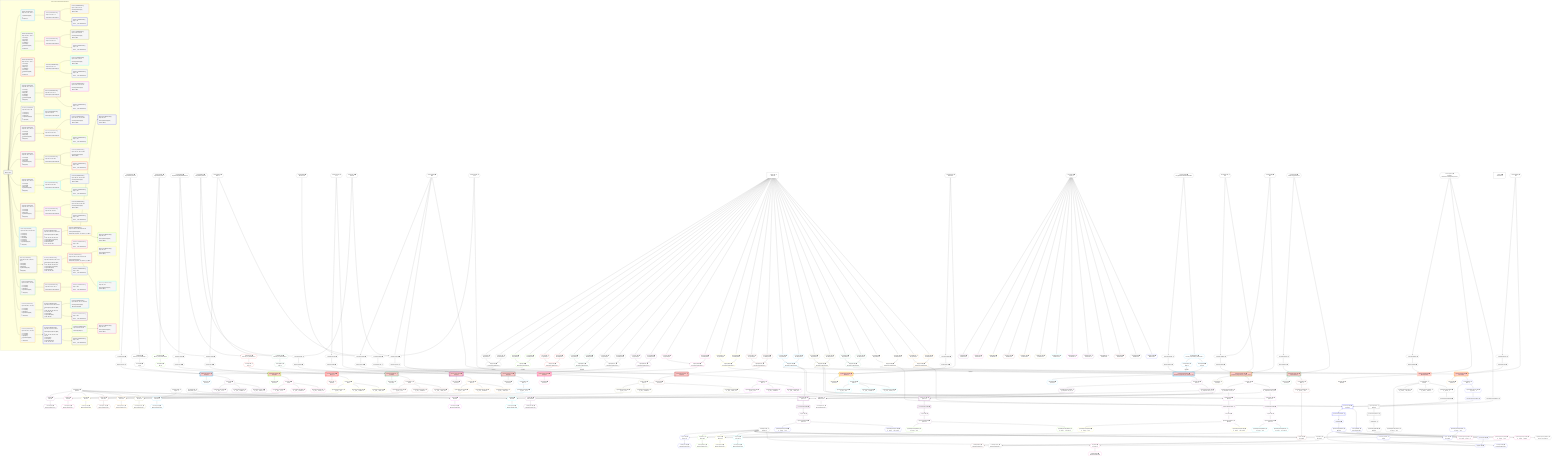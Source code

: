 %%{init: {'themeVariables': { 'fontSize': '12px'}}}%%
graph TD
    classDef path fill:#eee,stroke:#000,color:#000
    classDef plan fill:#fff,stroke-width:1px,color:#000
    classDef itemplan fill:#fff,stroke-width:2px,color:#000
    classDef unbatchedplan fill:#dff,stroke-width:1px,color:#000
    classDef sideeffectplan fill:#fcc,stroke-width:2px,color:#000
    classDef bucket fill:#f6f6f6,color:#000,stroke-width:2px,text-align:left


    %% plan dependencies
    __InputObject288{{"__InputObject[288∈0] ➊"}}:::plan
    Constant445{{"Constant[445∈0] ➊<br />ᐸ2ᐳ"}}:::plan
    Constant446{{"Constant[446∈0] ➊<br />ᐸ3ᐳ"}}:::plan
    Constant445 & Constant446 --> __InputObject288
    __InputObject6{{"__InputObject[6∈0] ➊"}}:::plan
    Constant433{{"Constant[433∈0] ➊<br />ᐸ'WyJwb3N0cyIsMV0='ᐳ"}}:::plan
    Constant433 --> __InputObject6
    Object15{{"Object[15∈0] ➊<br />ᐸ{pgSettings,withPgClient}ᐳ"}}:::plan
    Access13{{"Access[13∈0] ➊<br />ᐸ2.pgSettingsᐳ"}}:::plan
    Access14{{"Access[14∈0] ➊<br />ᐸ2.withPgClientᐳ"}}:::plan
    Access13 & Access14 --> Object15
    __InputObject34{{"__InputObject[34∈0] ➊"}}:::plan
    Constant434{{"Constant[434∈0] ➊<br />ᐸ'hello'ᐳ"}}:::plan
    Constant435{{"Constant[435∈0] ➊<br />ᐸ'WyJwb3N0cyIsMl0='ᐳ"}}:::plan
    Constant434 & Constant435 --> __InputObject34
    __InputObject62{{"__InputObject[62∈0] ➊"}}:::plan
    Constant436{{"Constant[436∈0] ➊<br />ᐸ'WyJwb3N0cyIsMjAwMDAwMF0='ᐳ"}}:::plan
    Constant436 --> __InputObject62
    __InputObject90{{"__InputObject[90∈0] ➊"}}:::plan
    Constant437{{"Constant[437∈0] ➊<br />ᐸ'world'ᐳ"}}:::plan
    Constant438{{"Constant[438∈0] ➊<br />ᐸ'WyJwb3N0cyIsM10='ᐳ"}}:::plan
    Constant437 & Constant438 --> __InputObject90
    __InputObject118{{"__InputObject[118∈0] ➊"}}:::plan
    Constant439{{"Constant[439∈0] ➊<br />ᐸ'throw error'ᐳ"}}:::plan
    Constant440{{"Constant[440∈0] ➊<br />ᐸ11ᐳ"}}:::plan
    Constant439 & Constant440 --> __InputObject118
    __InputObject133{{"__InputObject[133∈0] ➊"}}:::plan
    Constant441{{"Constant[441∈0] ➊<br />ᐸ6ᐳ"}}:::plan
    Constant441 --> __InputObject133
    __InputObject158{{"__InputObject[158∈0] ➊"}}:::plan
    Constant442{{"Constant[442∈0] ➊<br />ᐸ9ᐳ"}}:::plan
    Constant434 & Constant442 --> __InputObject158
    __InputObject183{{"__InputObject[183∈0] ➊"}}:::plan
    Constant443{{"Constant[443∈0] ➊<br />ᐸ2000000ᐳ"}}:::plan
    Constant443 --> __InputObject183
    __InputObject208{{"__InputObject[208∈0] ➊"}}:::plan
    Constant437 & Constant440 --> __InputObject208
    __InputObject233{{"__InputObject[233∈0] ➊"}}:::plan
    Constant444{{"Constant[444∈0] ➊<br />ᐸ'WyJjb21wb3VuZF9rZXlzIiw0LDNd'ᐳ"}}:::plan
    Constant444 --> __InputObject233
    __InputObject339{{"__InputObject[339∈0] ➊"}}:::plan
    Constant447{{"Constant[447∈0] ➊<br />ᐸ'budd.deey@email.com'ᐳ"}}:::plan
    Constant447 --> __InputObject339
    __InputObject356{{"__InputObject[356∈0] ➊"}}:::plan
    Constant448{{"Constant[448∈0] ➊<br />ᐸ'graphile-build.issue.27.exists@example.com'ᐳ"}}:::plan
    Constant448 --> __InputObject356
    __InputObject394{{"__InputObject[394∈0] ➊"}}:::plan
    Constant449{{"Constant[449∈0] ➊<br />ᐸ1ᐳ"}}:::plan
    Constant449 --> __InputObject394
    Lambda9{{"Lambda[9∈0] ➊<br />ᐸdecode_Post_base64JSONᐳ"}}:::plan
    Constant433 --> Lambda9
    Access10{{"Access[10∈0] ➊<br />ᐸ9.1ᐳ"}}:::plan
    Lambda9 --> Access10
    __Value2["__Value[2∈0] ➊<br />ᐸcontextᐳ"]:::plan
    __Value2 --> Access13
    __Value2 --> Access14
    ApplyInput16{{"ApplyInput[16∈0] ➊"}}:::plan
    __InputObject6 --> ApplyInput16
    ApplyInput44{{"ApplyInput[44∈0] ➊"}}:::plan
    __InputObject34 --> ApplyInput44
    ApplyInput72{{"ApplyInput[72∈0] ➊"}}:::plan
    __InputObject62 --> ApplyInput72
    ApplyInput100{{"ApplyInput[100∈0] ➊"}}:::plan
    __InputObject90 --> ApplyInput100
    ApplyInput125{{"ApplyInput[125∈0] ➊"}}:::plan
    __InputObject118 --> ApplyInput125
    ApplyInput140{{"ApplyInput[140∈0] ➊"}}:::plan
    __InputObject133 --> ApplyInput140
    ApplyInput165{{"ApplyInput[165∈0] ➊"}}:::plan
    __InputObject158 --> ApplyInput165
    ApplyInput190{{"ApplyInput[190∈0] ➊"}}:::plan
    __InputObject183 --> ApplyInput190
    ApplyInput215{{"ApplyInput[215∈0] ➊"}}:::plan
    __InputObject208 --> ApplyInput215
    ApplyInput245{{"ApplyInput[245∈0] ➊"}}:::plan
    __InputObject233 --> ApplyInput245
    ApplyInput296{{"ApplyInput[296∈0] ➊"}}:::plan
    __InputObject288 --> ApplyInput296
    ApplyInput346{{"ApplyInput[346∈0] ➊"}}:::plan
    __InputObject339 --> ApplyInput346
    ApplyInput363{{"ApplyInput[363∈0] ➊"}}:::plan
    __InputObject356 --> ApplyInput363
    ApplyInput401{{"ApplyInput[401∈0] ➊"}}:::plan
    __InputObject394 --> ApplyInput401
    __Value4["__Value[4∈0] ➊<br />ᐸrootValueᐳ"]:::plan
    Constant19{{"Constant[19∈0] ➊<br />ᐸ'posts'ᐳ"}}:::plan
    Constant32{{"Constant[32∈0] ➊<br />ᐸ'query'ᐳ"}}:::plan
    Constant128{{"Constant[128∈0] ➊<br />ᐸ'types'ᐳ"}}:::plan
    Constant248{{"Constant[248∈0] ➊<br />ᐸ'compound_keys'ᐳ"}}:::plan
    Constant270{{"Constant[270∈0] ➊<br />ᐸ'people'ᐳ"}}:::plan
    PgDeleteSingle12[["PgDeleteSingle[12∈1] ➊<br />ᐸpost(id)ᐳ"]]:::sideeffectplan
    Object15 -->|rejectNull| PgDeleteSingle12
    Access10 & ApplyInput16 --> PgDeleteSingle12
    Object17{{"Object[17∈1] ➊<br />ᐸ{result}ᐳ"}}:::plan
    PgDeleteSingle12 --> Object17
    List22{{"List[22∈2] ➊<br />ᐸ19,20ᐳ"}}:::plan
    PgClassExpression20{{"PgClassExpression[20∈2] ➊<br />ᐸ__post__.”id”ᐳ"}}:::plan
    Constant19 & PgClassExpression20 --> List22
    Access21{{"Access[21∈2] ➊<br />ᐸ12.tᐳ"}}:::plan
    Access21 --> PgClassExpression20
    PgDeleteSingle12 --> Access21
    Lambda23{{"Lambda[23∈2] ➊<br />ᐸbase64JSONEncodeᐳ"}}:::plan
    List22 --> Lambda23
    PgClassExpression30{{"PgClassExpression[30∈2] ➊<br />ᐸ__post__.”headline”ᐳ"}}:::plan
    Access21 --> PgClassExpression30
    PgClassExpression31{{"PgClassExpression[31∈2] ➊<br />ᐸ__post__.”author_id”ᐳ"}}:::plan
    Access21 --> PgClassExpression31
    Lambda33{{"Lambda[33∈2] ➊<br />ᐸrawEncodeᐳ"}}:::plan
    Constant32 --> Lambda33
    PgDeleteSingle40[["PgDeleteSingle[40∈5] ➊<br />ᐸpost(id)ᐳ"]]:::sideeffectplan
    Object43{{"Object[43∈5] ➊<br />ᐸ{pgSettings,withPgClient}ᐳ"}}:::plan
    Access38{{"Access[38∈5] ➊<br />ᐸ37.1ᐳ"}}:::plan
    Object43 -->|rejectNull| PgDeleteSingle40
    Access38 & ApplyInput44 --> PgDeleteSingle40
    Access41{{"Access[41∈5] ➊<br />ᐸ2.pgSettingsᐳ"}}:::plan
    Access42{{"Access[42∈5] ➊<br />ᐸ2.withPgClientᐳ"}}:::plan
    Access41 & Access42 --> Object43
    Lambda37{{"Lambda[37∈5] ➊<br />ᐸdecode_Post_base64JSONᐳ"}}:::plan
    Constant435 --> Lambda37
    Lambda37 --> Access38
    __Value2 --> Access41
    __Value2 --> Access42
    Object45{{"Object[45∈5] ➊<br />ᐸ{result}ᐳ"}}:::plan
    PgDeleteSingle40 --> Object45
    List50{{"List[50∈6] ➊<br />ᐸ19,48ᐳ"}}:::plan
    PgClassExpression48{{"PgClassExpression[48∈6] ➊<br />ᐸ__post__.”id”ᐳ"}}:::plan
    Constant19 & PgClassExpression48 --> List50
    Access49{{"Access[49∈6] ➊<br />ᐸ40.tᐳ"}}:::plan
    Access49 --> PgClassExpression48
    PgDeleteSingle40 --> Access49
    Lambda51{{"Lambda[51∈6] ➊<br />ᐸbase64JSONEncodeᐳ"}}:::plan
    List50 --> Lambda51
    PgClassExpression58{{"PgClassExpression[58∈6] ➊<br />ᐸ__post__.”headline”ᐳ"}}:::plan
    Access49 --> PgClassExpression58
    PgClassExpression59{{"PgClassExpression[59∈6] ➊<br />ᐸ__post__.”author_id”ᐳ"}}:::plan
    Access49 --> PgClassExpression59
    Lambda61{{"Lambda[61∈6] ➊<br />ᐸrawEncodeᐳ"}}:::plan
    Constant32 --> Lambda61
    PgDeleteSingle68[["PgDeleteSingle[68∈9] ➊<br />ᐸpost(id)ᐳ"]]:::sideeffectplan
    Object71{{"Object[71∈9] ➊<br />ᐸ{pgSettings,withPgClient}ᐳ"}}:::plan
    Access66{{"Access[66∈9] ➊<br />ᐸ65.1ᐳ"}}:::plan
    Object71 -->|rejectNull| PgDeleteSingle68
    Access66 & ApplyInput72 --> PgDeleteSingle68
    Access69{{"Access[69∈9] ➊<br />ᐸ2.pgSettingsᐳ"}}:::plan
    Access70{{"Access[70∈9] ➊<br />ᐸ2.withPgClientᐳ"}}:::plan
    Access69 & Access70 --> Object71
    Lambda65{{"Lambda[65∈9] ➊<br />ᐸdecode_Post_base64JSONᐳ"}}:::plan
    Constant436 --> Lambda65
    Lambda65 --> Access66
    __Value2 --> Access69
    __Value2 --> Access70
    Object73{{"Object[73∈9] ➊<br />ᐸ{result}ᐳ"}}:::plan
    PgDeleteSingle68 --> Object73
    List78{{"List[78∈10] ➊<br />ᐸ19,76ᐳ"}}:::plan
    PgClassExpression76{{"PgClassExpression[76∈10] ➊<br />ᐸ__post__.”id”ᐳ"}}:::plan
    Constant19 & PgClassExpression76 --> List78
    Access77{{"Access[77∈10] ➊<br />ᐸ68.tᐳ"}}:::plan
    Access77 --> PgClassExpression76
    PgDeleteSingle68 --> Access77
    Lambda79{{"Lambda[79∈10] ➊<br />ᐸbase64JSONEncodeᐳ"}}:::plan
    List78 --> Lambda79
    PgClassExpression86{{"PgClassExpression[86∈10] ➊<br />ᐸ__post__.”headline”ᐳ"}}:::plan
    Access77 --> PgClassExpression86
    PgClassExpression87{{"PgClassExpression[87∈10] ➊<br />ᐸ__post__.”author_id”ᐳ"}}:::plan
    Access77 --> PgClassExpression87
    Lambda89{{"Lambda[89∈10] ➊<br />ᐸrawEncodeᐳ"}}:::plan
    Constant32 --> Lambda89
    PgDeleteSingle96[["PgDeleteSingle[96∈13] ➊<br />ᐸpost(id)ᐳ"]]:::sideeffectplan
    Object99{{"Object[99∈13] ➊<br />ᐸ{pgSettings,withPgClient}ᐳ"}}:::plan
    Access94{{"Access[94∈13] ➊<br />ᐸ93.1ᐳ"}}:::plan
    Object99 -->|rejectNull| PgDeleteSingle96
    Access94 & ApplyInput100 --> PgDeleteSingle96
    Access97{{"Access[97∈13] ➊<br />ᐸ2.pgSettingsᐳ"}}:::plan
    Access98{{"Access[98∈13] ➊<br />ᐸ2.withPgClientᐳ"}}:::plan
    Access97 & Access98 --> Object99
    Lambda93{{"Lambda[93∈13] ➊<br />ᐸdecode_Post_base64JSONᐳ"}}:::plan
    Constant438 --> Lambda93
    Lambda93 --> Access94
    __Value2 --> Access97
    __Value2 --> Access98
    Object101{{"Object[101∈13] ➊<br />ᐸ{result}ᐳ"}}:::plan
    PgDeleteSingle96 --> Object101
    List106{{"List[106∈14] ➊<br />ᐸ19,104ᐳ"}}:::plan
    PgClassExpression104{{"PgClassExpression[104∈14] ➊<br />ᐸ__post__.”id”ᐳ"}}:::plan
    Constant19 & PgClassExpression104 --> List106
    Access105{{"Access[105∈14] ➊<br />ᐸ96.tᐳ"}}:::plan
    Access105 --> PgClassExpression104
    PgDeleteSingle96 --> Access105
    Lambda107{{"Lambda[107∈14] ➊<br />ᐸbase64JSONEncodeᐳ"}}:::plan
    List106 --> Lambda107
    PgClassExpression114{{"PgClassExpression[114∈14] ➊<br />ᐸ__post__.”headline”ᐳ"}}:::plan
    Access105 --> PgClassExpression114
    PgClassExpression115{{"PgClassExpression[115∈14] ➊<br />ᐸ__post__.”author_id”ᐳ"}}:::plan
    Access105 --> PgClassExpression115
    Lambda117{{"Lambda[117∈14] ➊<br />ᐸrawEncodeᐳ"}}:::plan
    Constant32 --> Lambda117
    PgDeleteSingle121[["PgDeleteSingle[121∈17] ➊<br />ᐸtypes(id)ᐳ"]]:::sideeffectplan
    Object124{{"Object[124∈17] ➊<br />ᐸ{pgSettings,withPgClient}ᐳ"}}:::plan
    Object124 & Constant440 & ApplyInput125 --> PgDeleteSingle121
    Access122{{"Access[122∈17] ➊<br />ᐸ2.pgSettingsᐳ"}}:::plan
    Access123{{"Access[123∈17] ➊<br />ᐸ2.withPgClientᐳ"}}:::plan
    Access122 & Access123 --> Object124
    __Value2 --> Access122
    __Value2 --> Access123
    Object126{{"Object[126∈17] ➊<br />ᐸ{result}ᐳ"}}:::plan
    PgDeleteSingle121 --> Object126
    List131{{"List[131∈18] ➊<br />ᐸ128,129ᐳ"}}:::plan
    PgClassExpression129{{"PgClassExpression[129∈18] ➊<br />ᐸ__types__.”id”ᐳ"}}:::plan
    Constant128 & PgClassExpression129 --> List131
    Access130{{"Access[130∈18] ➊<br />ᐸ121.tᐳ"}}:::plan
    Access130 --> PgClassExpression129
    PgDeleteSingle121 --> Access130
    Lambda132{{"Lambda[132∈18] ➊<br />ᐸbase64JSONEncodeᐳ"}}:::plan
    List131 --> Lambda132
    PgDeleteSingle136[["PgDeleteSingle[136∈19] ➊<br />ᐸpost(id)ᐳ"]]:::sideeffectplan
    Object139{{"Object[139∈19] ➊<br />ᐸ{pgSettings,withPgClient}ᐳ"}}:::plan
    Object139 & Constant441 & ApplyInput140 --> PgDeleteSingle136
    Access137{{"Access[137∈19] ➊<br />ᐸ2.pgSettingsᐳ"}}:::plan
    Access138{{"Access[138∈19] ➊<br />ᐸ2.withPgClientᐳ"}}:::plan
    Access137 & Access138 --> Object139
    __Value2 --> Access137
    __Value2 --> Access138
    Object141{{"Object[141∈19] ➊<br />ᐸ{result}ᐳ"}}:::plan
    PgDeleteSingle136 --> Object141
    List146{{"List[146∈20] ➊<br />ᐸ19,144ᐳ"}}:::plan
    PgClassExpression144{{"PgClassExpression[144∈20] ➊<br />ᐸ__post__.”id”ᐳ"}}:::plan
    Constant19 & PgClassExpression144 --> List146
    Access145{{"Access[145∈20] ➊<br />ᐸ136.tᐳ"}}:::plan
    Access145 --> PgClassExpression144
    PgDeleteSingle136 --> Access145
    Lambda147{{"Lambda[147∈20] ➊<br />ᐸbase64JSONEncodeᐳ"}}:::plan
    List146 --> Lambda147
    PgClassExpression154{{"PgClassExpression[154∈20] ➊<br />ᐸ__post__.”headline”ᐳ"}}:::plan
    Access145 --> PgClassExpression154
    PgClassExpression155{{"PgClassExpression[155∈20] ➊<br />ᐸ__post__.”author_id”ᐳ"}}:::plan
    Access145 --> PgClassExpression155
    Lambda157{{"Lambda[157∈20] ➊<br />ᐸrawEncodeᐳ"}}:::plan
    Constant32 --> Lambda157
    PgDeleteSingle161[["PgDeleteSingle[161∈23] ➊<br />ᐸpost(id)ᐳ"]]:::sideeffectplan
    Object164{{"Object[164∈23] ➊<br />ᐸ{pgSettings,withPgClient}ᐳ"}}:::plan
    Object164 & Constant442 & ApplyInput165 --> PgDeleteSingle161
    Access162{{"Access[162∈23] ➊<br />ᐸ2.pgSettingsᐳ"}}:::plan
    Access163{{"Access[163∈23] ➊<br />ᐸ2.withPgClientᐳ"}}:::plan
    Access162 & Access163 --> Object164
    __Value2 --> Access162
    __Value2 --> Access163
    Object166{{"Object[166∈23] ➊<br />ᐸ{result}ᐳ"}}:::plan
    PgDeleteSingle161 --> Object166
    List171{{"List[171∈24] ➊<br />ᐸ19,169ᐳ"}}:::plan
    PgClassExpression169{{"PgClassExpression[169∈24] ➊<br />ᐸ__post__.”id”ᐳ"}}:::plan
    Constant19 & PgClassExpression169 --> List171
    Access170{{"Access[170∈24] ➊<br />ᐸ161.tᐳ"}}:::plan
    Access170 --> PgClassExpression169
    PgDeleteSingle161 --> Access170
    Lambda172{{"Lambda[172∈24] ➊<br />ᐸbase64JSONEncodeᐳ"}}:::plan
    List171 --> Lambda172
    PgClassExpression179{{"PgClassExpression[179∈24] ➊<br />ᐸ__post__.”headline”ᐳ"}}:::plan
    Access170 --> PgClassExpression179
    PgClassExpression180{{"PgClassExpression[180∈24] ➊<br />ᐸ__post__.”author_id”ᐳ"}}:::plan
    Access170 --> PgClassExpression180
    Lambda182{{"Lambda[182∈24] ➊<br />ᐸrawEncodeᐳ"}}:::plan
    Constant32 --> Lambda182
    PgDeleteSingle186[["PgDeleteSingle[186∈27] ➊<br />ᐸpost(id)ᐳ"]]:::sideeffectplan
    Object189{{"Object[189∈27] ➊<br />ᐸ{pgSettings,withPgClient}ᐳ"}}:::plan
    Object189 & Constant443 & ApplyInput190 --> PgDeleteSingle186
    Access187{{"Access[187∈27] ➊<br />ᐸ2.pgSettingsᐳ"}}:::plan
    Access188{{"Access[188∈27] ➊<br />ᐸ2.withPgClientᐳ"}}:::plan
    Access187 & Access188 --> Object189
    __Value2 --> Access187
    __Value2 --> Access188
    Object191{{"Object[191∈27] ➊<br />ᐸ{result}ᐳ"}}:::plan
    PgDeleteSingle186 --> Object191
    List196{{"List[196∈28] ➊<br />ᐸ19,194ᐳ"}}:::plan
    PgClassExpression194{{"PgClassExpression[194∈28] ➊<br />ᐸ__post__.”id”ᐳ"}}:::plan
    Constant19 & PgClassExpression194 --> List196
    Access195{{"Access[195∈28] ➊<br />ᐸ186.tᐳ"}}:::plan
    Access195 --> PgClassExpression194
    PgDeleteSingle186 --> Access195
    Lambda197{{"Lambda[197∈28] ➊<br />ᐸbase64JSONEncodeᐳ"}}:::plan
    List196 --> Lambda197
    PgClassExpression204{{"PgClassExpression[204∈28] ➊<br />ᐸ__post__.”headline”ᐳ"}}:::plan
    Access195 --> PgClassExpression204
    PgClassExpression205{{"PgClassExpression[205∈28] ➊<br />ᐸ__post__.”author_id”ᐳ"}}:::plan
    Access195 --> PgClassExpression205
    Lambda207{{"Lambda[207∈28] ➊<br />ᐸrawEncodeᐳ"}}:::plan
    Constant32 --> Lambda207
    PgDeleteSingle211[["PgDeleteSingle[211∈31] ➊<br />ᐸpost(id)ᐳ"]]:::sideeffectplan
    Object214{{"Object[214∈31] ➊<br />ᐸ{pgSettings,withPgClient}ᐳ"}}:::plan
    Object214 & Constant440 & ApplyInput215 --> PgDeleteSingle211
    Access212{{"Access[212∈31] ➊<br />ᐸ2.pgSettingsᐳ"}}:::plan
    Access213{{"Access[213∈31] ➊<br />ᐸ2.withPgClientᐳ"}}:::plan
    Access212 & Access213 --> Object214
    __Value2 --> Access212
    __Value2 --> Access213
    Object216{{"Object[216∈31] ➊<br />ᐸ{result}ᐳ"}}:::plan
    PgDeleteSingle211 --> Object216
    List221{{"List[221∈32] ➊<br />ᐸ19,219ᐳ"}}:::plan
    PgClassExpression219{{"PgClassExpression[219∈32] ➊<br />ᐸ__post__.”id”ᐳ"}}:::plan
    Constant19 & PgClassExpression219 --> List221
    Access220{{"Access[220∈32] ➊<br />ᐸ211.tᐳ"}}:::plan
    Access220 --> PgClassExpression219
    PgDeleteSingle211 --> Access220
    Lambda222{{"Lambda[222∈32] ➊<br />ᐸbase64JSONEncodeᐳ"}}:::plan
    List221 --> Lambda222
    PgClassExpression229{{"PgClassExpression[229∈32] ➊<br />ᐸ__post__.”headline”ᐳ"}}:::plan
    Access220 --> PgClassExpression229
    PgClassExpression230{{"PgClassExpression[230∈32] ➊<br />ᐸ__post__.”author_id”ᐳ"}}:::plan
    Access220 --> PgClassExpression230
    Lambda232{{"Lambda[232∈32] ➊<br />ᐸrawEncodeᐳ"}}:::plan
    Constant32 --> Lambda232
    PgDeleteSingle241[["PgDeleteSingle[241∈35] ➊<br />ᐸcompound_key(person_id_1,person_id_2)ᐳ"]]:::sideeffectplan
    Object244{{"Object[244∈35] ➊<br />ᐸ{pgSettings,withPgClient}ᐳ"}}:::plan
    Access237{{"Access[237∈35] ➊<br />ᐸ236.1ᐳ"}}:::plan
    Access239{{"Access[239∈35] ➊<br />ᐸ236.2ᐳ"}}:::plan
    Object244 -->|rejectNull| PgDeleteSingle241
    Access237 -->|rejectNull| PgDeleteSingle241
    Access239 & ApplyInput245 --> PgDeleteSingle241
    Access242{{"Access[242∈35] ➊<br />ᐸ2.pgSettingsᐳ"}}:::plan
    Access243{{"Access[243∈35] ➊<br />ᐸ2.withPgClientᐳ"}}:::plan
    Access242 & Access243 --> Object244
    Lambda236{{"Lambda[236∈35] ➊<br />ᐸdecode_CompoundKey_base64JSONᐳ"}}:::plan
    Constant444 --> Lambda236
    Lambda236 --> Access237
    Lambda236 --> Access239
    __Value2 --> Access242
    __Value2 --> Access243
    Object246{{"Object[246∈35] ➊<br />ᐸ{result}ᐳ"}}:::plan
    PgDeleteSingle241 --> Object246
    List252{{"List[252∈36] ➊<br />ᐸ248,249,251ᐳ"}}:::plan
    PgClassExpression249{{"PgClassExpression[249∈36] ➊<br />ᐸ__compound...rson_id_1”ᐳ"}}:::plan
    PgClassExpression251{{"PgClassExpression[251∈36] ➊<br />ᐸ__compound...rson_id_2”ᐳ"}}:::plan
    Constant248 & PgClassExpression249 & PgClassExpression251 --> List252
    PgSelect263[["PgSelect[263∈36] ➊<br />ᐸpersonᐳ"]]:::plan
    Object244 & PgClassExpression249 --> PgSelect263
    PgSelect276[["PgSelect[276∈36] ➊<br />ᐸpersonᐳ"]]:::plan
    Object244 & PgClassExpression251 --> PgSelect276
    Access250{{"Access[250∈36] ➊<br />ᐸ241.tᐳ"}}:::plan
    Access250 --> PgClassExpression249
    PgDeleteSingle241 --> Access250
    Access250 --> PgClassExpression251
    Lambda253{{"Lambda[253∈36] ➊<br />ᐸbase64JSONEncodeᐳ"}}:::plan
    List252 --> Lambda253
    First267{{"First[267∈36] ➊"}}:::plan
    PgSelectRows268[["PgSelectRows[268∈36] ➊"]]:::plan
    PgSelectRows268 --> First267
    PgSelect263 --> PgSelectRows268
    PgSelectSingle269{{"PgSelectSingle[269∈36] ➊<br />ᐸpersonᐳ"}}:::plan
    First267 --> PgSelectSingle269
    First278{{"First[278∈36] ➊"}}:::plan
    PgSelectRows279[["PgSelectRows[279∈36] ➊"]]:::plan
    PgSelectRows279 --> First278
    PgSelect276 --> PgSelectRows279
    PgSelectSingle280{{"PgSelectSingle[280∈36] ➊<br />ᐸpersonᐳ"}}:::plan
    First278 --> PgSelectSingle280
    Lambda287{{"Lambda[287∈36] ➊<br />ᐸrawEncodeᐳ"}}:::plan
    Constant32 --> Lambda287
    List272{{"List[272∈38] ➊<br />ᐸ270,271ᐳ"}}:::plan
    PgClassExpression271{{"PgClassExpression[271∈38] ➊<br />ᐸ__person__.”id”ᐳ"}}:::plan
    Constant270 & PgClassExpression271 --> List272
    PgSelectSingle269 --> PgClassExpression271
    Lambda273{{"Lambda[273∈38] ➊<br />ᐸbase64JSONEncodeᐳ"}}:::plan
    List272 --> Lambda273
    PgClassExpression274{{"PgClassExpression[274∈38] ➊<br />ᐸ__person__...full_name”ᐳ"}}:::plan
    PgSelectSingle269 --> PgClassExpression274
    List283{{"List[283∈39] ➊<br />ᐸ270,282ᐳ"}}:::plan
    PgClassExpression282{{"PgClassExpression[282∈39] ➊<br />ᐸ__person__.”id”ᐳ"}}:::plan
    Constant270 & PgClassExpression282 --> List283
    PgSelectSingle280 --> PgClassExpression282
    Lambda284{{"Lambda[284∈39] ➊<br />ᐸbase64JSONEncodeᐳ"}}:::plan
    List283 --> Lambda284
    PgClassExpression285{{"PgClassExpression[285∈39] ➊<br />ᐸ__person__...full_name”ᐳ"}}:::plan
    PgSelectSingle280 --> PgClassExpression285
    PgDeleteSingle292[["PgDeleteSingle[292∈41] ➊<br />ᐸcompound_key(person_id_1,person_id_2)ᐳ"]]:::sideeffectplan
    Object295{{"Object[295∈41] ➊<br />ᐸ{pgSettings,withPgClient}ᐳ"}}:::plan
    Object295 & Constant445 & Constant446 & ApplyInput296 --> PgDeleteSingle292
    Access293{{"Access[293∈41] ➊<br />ᐸ2.pgSettingsᐳ"}}:::plan
    Access294{{"Access[294∈41] ➊<br />ᐸ2.withPgClientᐳ"}}:::plan
    Access293 & Access294 --> Object295
    __Value2 --> Access293
    __Value2 --> Access294
    Object297{{"Object[297∈41] ➊<br />ᐸ{result}ᐳ"}}:::plan
    PgDeleteSingle292 --> Object297
    List303{{"List[303∈42] ➊<br />ᐸ248,300,302ᐳ"}}:::plan
    PgClassExpression300{{"PgClassExpression[300∈42] ➊<br />ᐸ__compound...rson_id_1”ᐳ"}}:::plan
    PgClassExpression302{{"PgClassExpression[302∈42] ➊<br />ᐸ__compound...rson_id_2”ᐳ"}}:::plan
    Constant248 & PgClassExpression300 & PgClassExpression302 --> List303
    PgSelect314[["PgSelect[314∈42] ➊<br />ᐸpersonᐳ"]]:::plan
    Object295 & PgClassExpression300 --> PgSelect314
    PgSelect327[["PgSelect[327∈42] ➊<br />ᐸpersonᐳ"]]:::plan
    Object295 & PgClassExpression302 --> PgSelect327
    Access301{{"Access[301∈42] ➊<br />ᐸ292.tᐳ"}}:::plan
    Access301 --> PgClassExpression300
    PgDeleteSingle292 --> Access301
    Access301 --> PgClassExpression302
    Lambda304{{"Lambda[304∈42] ➊<br />ᐸbase64JSONEncodeᐳ"}}:::plan
    List303 --> Lambda304
    First318{{"First[318∈42] ➊"}}:::plan
    PgSelectRows319[["PgSelectRows[319∈42] ➊"]]:::plan
    PgSelectRows319 --> First318
    PgSelect314 --> PgSelectRows319
    PgSelectSingle320{{"PgSelectSingle[320∈42] ➊<br />ᐸpersonᐳ"}}:::plan
    First318 --> PgSelectSingle320
    First329{{"First[329∈42] ➊"}}:::plan
    PgSelectRows330[["PgSelectRows[330∈42] ➊"]]:::plan
    PgSelectRows330 --> First329
    PgSelect327 --> PgSelectRows330
    PgSelectSingle331{{"PgSelectSingle[331∈42] ➊<br />ᐸpersonᐳ"}}:::plan
    First329 --> PgSelectSingle331
    Lambda338{{"Lambda[338∈42] ➊<br />ᐸrawEncodeᐳ"}}:::plan
    Constant32 --> Lambda338
    List323{{"List[323∈44] ➊<br />ᐸ270,322ᐳ"}}:::plan
    PgClassExpression322{{"PgClassExpression[322∈44] ➊<br />ᐸ__person__.”id”ᐳ"}}:::plan
    Constant270 & PgClassExpression322 --> List323
    PgSelectSingle320 --> PgClassExpression322
    Lambda324{{"Lambda[324∈44] ➊<br />ᐸbase64JSONEncodeᐳ"}}:::plan
    List323 --> Lambda324
    PgClassExpression325{{"PgClassExpression[325∈44] ➊<br />ᐸ__person__...full_name”ᐳ"}}:::plan
    PgSelectSingle320 --> PgClassExpression325
    List334{{"List[334∈45] ➊<br />ᐸ270,333ᐳ"}}:::plan
    PgClassExpression333{{"PgClassExpression[333∈45] ➊<br />ᐸ__person__.”id”ᐳ"}}:::plan
    Constant270 & PgClassExpression333 --> List334
    PgSelectSingle331 --> PgClassExpression333
    Lambda335{{"Lambda[335∈45] ➊<br />ᐸbase64JSONEncodeᐳ"}}:::plan
    List334 --> Lambda335
    PgClassExpression336{{"PgClassExpression[336∈45] ➊<br />ᐸ__person__...full_name”ᐳ"}}:::plan
    PgSelectSingle331 --> PgClassExpression336
    PgDeleteSingle342[["PgDeleteSingle[342∈47] ➊<br />ᐸperson(email)ᐳ"]]:::sideeffectplan
    Object345{{"Object[345∈47] ➊<br />ᐸ{pgSettings,withPgClient}ᐳ"}}:::plan
    Object345 & Constant447 & ApplyInput346 --> PgDeleteSingle342
    Access343{{"Access[343∈47] ➊<br />ᐸ2.pgSettingsᐳ"}}:::plan
    Access344{{"Access[344∈47] ➊<br />ᐸ2.withPgClientᐳ"}}:::plan
    Access343 & Access344 --> Object345
    __Value2 --> Access343
    __Value2 --> Access344
    Object347{{"Object[347∈47] ➊<br />ᐸ{result}ᐳ"}}:::plan
    PgDeleteSingle342 --> Object347
    List352{{"List[352∈48] ➊<br />ᐸ270,350ᐳ"}}:::plan
    PgClassExpression350{{"PgClassExpression[350∈48] ➊<br />ᐸ__person__.”id”ᐳ"}}:::plan
    Constant270 & PgClassExpression350 --> List352
    Access351{{"Access[351∈48] ➊<br />ᐸ342.tᐳ"}}:::plan
    Access351 --> PgClassExpression350
    PgDeleteSingle342 --> Access351
    Lambda353{{"Lambda[353∈48] ➊<br />ᐸbase64JSONEncodeᐳ"}}:::plan
    List352 --> Lambda353
    Lambda355{{"Lambda[355∈48] ➊<br />ᐸrawEncodeᐳ"}}:::plan
    Constant32 --> Lambda355
    PgDeleteSingle359[["PgDeleteSingle[359∈50] ➊<br />ᐸperson(email)ᐳ"]]:::sideeffectplan
    Object362{{"Object[362∈50] ➊<br />ᐸ{pgSettings,withPgClient}ᐳ"}}:::plan
    Object362 & Constant448 & ApplyInput363 --> PgDeleteSingle359
    Access360{{"Access[360∈50] ➊<br />ᐸ2.pgSettingsᐳ"}}:::plan
    Access361{{"Access[361∈50] ➊<br />ᐸ2.withPgClientᐳ"}}:::plan
    Access360 & Access361 --> Object362
    __Value2 --> Access360
    __Value2 --> Access361
    Object364{{"Object[364∈50] ➊<br />ᐸ{result}ᐳ"}}:::plan
    PgDeleteSingle359 --> Object364
    PgSelect381[["PgSelect[381∈51] ➊<br />ᐸpersonᐳ"]]:::plan
    PgFromExpression385{{"PgFromExpression[385∈51] ➊"}}:::plan
    PgFromExpression390{{"PgFromExpression[390∈51] ➊"}}:::plan
    Object362 & PgFromExpression385 & PgFromExpression390 --> PgSelect381
    List369{{"List[369∈51] ➊<br />ᐸ270,367ᐳ"}}:::plan
    PgClassExpression367{{"PgClassExpression[367∈51] ➊<br />ᐸ__person__.”id”ᐳ"}}:::plan
    Constant270 & PgClassExpression367 --> List369
    Access368{{"Access[368∈51] ➊<br />ᐸ359.tᐳ"}}:::plan
    Access368 --> PgClassExpression367
    PgDeleteSingle359 --> Access368
    Lambda370{{"Lambda[370∈51] ➊<br />ᐸbase64JSONEncodeᐳ"}}:::plan
    List369 --> Lambda370
    PgClassExpression377{{"PgClassExpression[377∈51] ➊<br />ᐸ__person__...full_name”ᐳ"}}:::plan
    Access368 --> PgClassExpression377
    PgClassExpression378{{"PgClassExpression[378∈51] ➊<br />ᐸ__person__.”email”ᐳ"}}:::plan
    Access368 --> PgClassExpression378
    PgClassExpression380{{"PgClassExpression[380∈51] ➊<br />ᐸ__person__ᐳ"}}:::plan
    Access368 --> PgClassExpression380
    PgClassExpression380 --> PgFromExpression385
    First386{{"First[386∈51] ➊"}}:::plan
    PgSelectRows387[["PgSelectRows[387∈51] ➊"]]:::plan
    PgSelectRows387 --> First386
    PgSelect381 --> PgSelectRows387
    PgSelectSingle388{{"PgSelectSingle[388∈51] ➊<br />ᐸpersonᐳ"}}:::plan
    First386 --> PgSelectSingle388
    Constant448 --> PgFromExpression390
    PgClassExpression391{{"PgClassExpression[391∈51] ➊<br />ᐸ(1/0) /* E...ferred! */ᐳ"}}:::plan
    PgSelectSingle388 --> PgClassExpression391
    Lambda393{{"Lambda[393∈51] ➊<br />ᐸrawEncodeᐳ"}}:::plan
    Constant32 --> Lambda393
    PgDeleteSingle397[["PgDeleteSingle[397∈54] ➊<br />ᐸperson(id)ᐳ"]]:::sideeffectplan
    Object400{{"Object[400∈54] ➊<br />ᐸ{pgSettings,withPgClient}ᐳ"}}:::plan
    Object400 & Constant449 & ApplyInput401 --> PgDeleteSingle397
    Access398{{"Access[398∈54] ➊<br />ᐸ2.pgSettingsᐳ"}}:::plan
    Access399{{"Access[399∈54] ➊<br />ᐸ2.withPgClientᐳ"}}:::plan
    Access398 & Access399 --> Object400
    __Value2 --> Access398
    __Value2 --> Access399
    Object402{{"Object[402∈54] ➊<br />ᐸ{result}ᐳ"}}:::plan
    PgDeleteSingle397 --> Object402
    Edge421{{"Edge[421∈55] ➊"}}:::plan
    PgSelectSingle420{{"PgSelectSingle[420∈55] ➊<br />ᐸpersonᐳ"}}:::plan
    PgCursor423{{"PgCursor[423∈55] ➊"}}:::plan
    Connection417{{"Connection[417∈55] ➊<br />ᐸ411ᐳ"}}:::plan
    PgSelectSingle420 & PgCursor423 & Connection417 --> Edge421
    List407{{"List[407∈55] ➊<br />ᐸ270,405ᐳ"}}:::plan
    PgClassExpression405{{"PgClassExpression[405∈55] ➊<br />ᐸ__person__.”id”ᐳ"}}:::plan
    Constant270 & PgClassExpression405 --> List407
    PgSelect411[["PgSelect[411∈55] ➊<br />ᐸpersonᐳ"]]:::plan
    PgFromExpression415{{"PgFromExpression[415∈55] ➊"}}:::plan
    Object400 & PgFromExpression415 --> PgSelect411
    Access422{{"Access[422∈55] ➊<br />ᐸ411.cursorDetailsᐳ"}}:::plan
    PgSelectSingle420 & Access422 --> PgCursor423
    Access406{{"Access[406∈55] ➊<br />ᐸ397.tᐳ"}}:::plan
    Access406 --> PgClassExpression405
    PgDeleteSingle397 --> Access406
    Lambda408{{"Lambda[408∈55] ➊<br />ᐸbase64JSONEncodeᐳ"}}:::plan
    List407 --> Lambda408
    PgClassExpression410{{"PgClassExpression[410∈55] ➊<br />ᐸ__person__ᐳ"}}:::plan
    Access406 --> PgClassExpression410
    PgClassExpression410 --> PgFromExpression415
    First418{{"First[418∈55] ➊"}}:::plan
    PgSelectRows419[["PgSelectRows[419∈55] ➊"]]:::plan
    PgSelectRows419 --> First418
    PgSelect411 --> PgSelectRows419
    First418 --> PgSelectSingle420
    PgSelect411 --> Access422
    Lambda432{{"Lambda[432∈55] ➊<br />ᐸrawEncodeᐳ"}}:::plan
    Constant32 --> Lambda432
    List428{{"List[428∈57] ➊<br />ᐸ270,426ᐳ"}}:::plan
    PgClassExpression426{{"PgClassExpression[426∈57] ➊<br />ᐸ__person__.”id”ᐳ"}}:::plan
    Constant270 & PgClassExpression426 --> List428
    PgClassExpression425{{"PgClassExpression[425∈57] ➊<br />ᐸ”c”.”perso..._person__)ᐳ"}}:::plan
    PgSelectSingle420 --> PgClassExpression425
    PgSelectSingle420 --> PgClassExpression426
    Lambda429{{"Lambda[429∈57] ➊<br />ᐸbase64JSONEncodeᐳ"}}:::plan
    List428 --> Lambda429
    PgClassExpression430{{"PgClassExpression[430∈57] ➊<br />ᐸ__person__.”email”ᐳ"}}:::plan
    PgSelectSingle420 --> PgClassExpression430

    %% define steps

    subgraph "Buckets for mutations/v4/mutation-delete"
    Bucket0("Bucket 0 (root)"):::bucket
    classDef bucket0 stroke:#696969
    class Bucket0,__Value2,__Value4,__InputObject6,Lambda9,Access10,Access13,Access14,Object15,ApplyInput16,Constant19,Constant32,__InputObject34,ApplyInput44,__InputObject62,ApplyInput72,__InputObject90,ApplyInput100,__InputObject118,ApplyInput125,Constant128,__InputObject133,ApplyInput140,__InputObject158,ApplyInput165,__InputObject183,ApplyInput190,__InputObject208,ApplyInput215,__InputObject233,ApplyInput245,Constant248,Constant270,__InputObject288,ApplyInput296,__InputObject339,ApplyInput346,__InputObject356,ApplyInput363,__InputObject394,ApplyInput401,Constant433,Constant434,Constant435,Constant436,Constant437,Constant438,Constant439,Constant440,Constant441,Constant442,Constant443,Constant444,Constant445,Constant446,Constant447,Constant448,Constant449 bucket0
    Bucket1("Bucket 1 (mutationField)<br />Deps: 15, 10, 16, 19, 32, 4<br /><br />1: PgDeleteSingle[12]<br />2: <br />ᐳ: Object[17]"):::bucket
    classDef bucket1 stroke:#00bfff
    class Bucket1,PgDeleteSingle12,Object17 bucket1
    Bucket2("Bucket 2 (nullableBoundary)<br />Deps: 12, 19, 32, 17, 4<br /><br />ROOT Object{1}ᐸ{result}ᐳ[17]"):::bucket
    classDef bucket2 stroke:#7f007f
    class Bucket2,PgClassExpression20,Access21,List22,Lambda23,PgClassExpression30,PgClassExpression31,Lambda33 bucket2
    Bucket3("Bucket 3 (nullableBoundary)<br />Deps: 12, 23, 20, 30, 31<br /><br />ROOT PgDeleteSingle{1}ᐸpost(id)ᐳ[12]"):::bucket
    classDef bucket3 stroke:#ffa500
    class Bucket3 bucket3
    Bucket4("Bucket 4 (nullableBoundary)<br />Deps: 4, 33<br /><br />ROOT __ValueᐸrootValueᐳ[4]"):::bucket
    classDef bucket4 stroke:#0000ff
    class Bucket4 bucket4
    Bucket5("Bucket 5 (mutationField)<br />Deps: 435, 44, 2, 19, 32, 4<br /><br />1: Access[41]<br />2: Access[42]<br />3: Object[43]<br />4: Lambda[37]<br />5: Access[38]<br />6: PgDeleteSingle[40]<br />7: <br />ᐳ: Object[45]"):::bucket
    classDef bucket5 stroke:#7fff00
    class Bucket5,Lambda37,Access38,PgDeleteSingle40,Access41,Access42,Object43,Object45 bucket5
    Bucket6("Bucket 6 (nullableBoundary)<br />Deps: 40, 19, 32, 45, 4<br /><br />ROOT Object{5}ᐸ{result}ᐳ[45]"):::bucket
    classDef bucket6 stroke:#ff1493
    class Bucket6,PgClassExpression48,Access49,List50,Lambda51,PgClassExpression58,PgClassExpression59,Lambda61 bucket6
    Bucket7("Bucket 7 (nullableBoundary)<br />Deps: 40, 51, 48, 58, 59<br /><br />ROOT PgDeleteSingle{5}ᐸpost(id)ᐳ[40]"):::bucket
    classDef bucket7 stroke:#808000
    class Bucket7 bucket7
    Bucket8("Bucket 8 (nullableBoundary)<br />Deps: 4, 61<br /><br />ROOT __ValueᐸrootValueᐳ[4]"):::bucket
    classDef bucket8 stroke:#dda0dd
    class Bucket8 bucket8
    Bucket9("Bucket 9 (mutationField)<br />Deps: 436, 72, 2, 19, 32, 4<br /><br />1: Access[69]<br />2: Access[70]<br />3: Object[71]<br />4: Lambda[65]<br />5: Access[66]<br />6: PgDeleteSingle[68]<br />7: <br />ᐳ: Object[73]"):::bucket
    classDef bucket9 stroke:#ff0000
    class Bucket9,Lambda65,Access66,PgDeleteSingle68,Access69,Access70,Object71,Object73 bucket9
    Bucket10("Bucket 10 (nullableBoundary)<br />Deps: 68, 19, 32, 73, 4<br /><br />ROOT Object{9}ᐸ{result}ᐳ[73]"):::bucket
    classDef bucket10 stroke:#ffff00
    class Bucket10,PgClassExpression76,Access77,List78,Lambda79,PgClassExpression86,PgClassExpression87,Lambda89 bucket10
    Bucket11("Bucket 11 (nullableBoundary)<br />Deps: 68, 79, 76, 86, 87<br /><br />ROOT PgDeleteSingle{9}ᐸpost(id)ᐳ[68]"):::bucket
    classDef bucket11 stroke:#00ffff
    class Bucket11 bucket11
    Bucket12("Bucket 12 (nullableBoundary)<br />Deps: 4, 89<br /><br />ROOT __ValueᐸrootValueᐳ[4]"):::bucket
    classDef bucket12 stroke:#4169e1
    class Bucket12 bucket12
    Bucket13("Bucket 13 (mutationField)<br />Deps: 438, 100, 2, 19, 32, 4<br /><br />1: Access[97]<br />2: Access[98]<br />3: Object[99]<br />4: Lambda[93]<br />5: Access[94]<br />6: PgDeleteSingle[96]<br />7: <br />ᐳ: Object[101]"):::bucket
    classDef bucket13 stroke:#3cb371
    class Bucket13,Lambda93,Access94,PgDeleteSingle96,Access97,Access98,Object99,Object101 bucket13
    Bucket14("Bucket 14 (nullableBoundary)<br />Deps: 96, 19, 32, 101, 4<br /><br />ROOT Object{13}ᐸ{result}ᐳ[101]"):::bucket
    classDef bucket14 stroke:#a52a2a
    class Bucket14,PgClassExpression104,Access105,List106,Lambda107,PgClassExpression114,PgClassExpression115,Lambda117 bucket14
    Bucket15("Bucket 15 (nullableBoundary)<br />Deps: 96, 107, 104, 114, 115<br /><br />ROOT PgDeleteSingle{13}ᐸpost(id)ᐳ[96]"):::bucket
    classDef bucket15 stroke:#ff00ff
    class Bucket15 bucket15
    Bucket16("Bucket 16 (nullableBoundary)<br />Deps: 4, 117<br /><br />ROOT __ValueᐸrootValueᐳ[4]"):::bucket
    classDef bucket16 stroke:#f5deb3
    class Bucket16 bucket16
    Bucket17("Bucket 17 (mutationField)<br />Deps: 440, 125, 2, 128<br /><br />1: Access[122]<br />2: Access[123]<br />3: Object[124]<br />4: PgDeleteSingle[121]<br />5: <br />ᐳ: Object[126]"):::bucket
    classDef bucket17 stroke:#696969
    class Bucket17,PgDeleteSingle121,Access122,Access123,Object124,Object126 bucket17
    Bucket18("Bucket 18 (nullableBoundary)<br />Deps: 121, 128, 126<br /><br />ROOT Object{17}ᐸ{result}ᐳ[126]"):::bucket
    classDef bucket18 stroke:#00bfff
    class Bucket18,PgClassExpression129,Access130,List131,Lambda132 bucket18
    Bucket19("Bucket 19 (mutationField)<br />Deps: 441, 140, 2, 19, 32, 4<br /><br />1: Access[137]<br />2: Access[138]<br />3: Object[139]<br />4: PgDeleteSingle[136]<br />5: <br />ᐳ: Object[141]"):::bucket
    classDef bucket19 stroke:#7f007f
    class Bucket19,PgDeleteSingle136,Access137,Access138,Object139,Object141 bucket19
    Bucket20("Bucket 20 (nullableBoundary)<br />Deps: 136, 19, 32, 141, 4<br /><br />ROOT Object{19}ᐸ{result}ᐳ[141]"):::bucket
    classDef bucket20 stroke:#ffa500
    class Bucket20,PgClassExpression144,Access145,List146,Lambda147,PgClassExpression154,PgClassExpression155,Lambda157 bucket20
    Bucket21("Bucket 21 (nullableBoundary)<br />Deps: 136, 147, 144, 154, 155<br /><br />ROOT PgDeleteSingle{19}ᐸpost(id)ᐳ[136]"):::bucket
    classDef bucket21 stroke:#0000ff
    class Bucket21 bucket21
    Bucket22("Bucket 22 (nullableBoundary)<br />Deps: 4, 157<br /><br />ROOT __ValueᐸrootValueᐳ[4]"):::bucket
    classDef bucket22 stroke:#7fff00
    class Bucket22 bucket22
    Bucket23("Bucket 23 (mutationField)<br />Deps: 442, 165, 2, 19, 32, 4<br /><br />1: Access[162]<br />2: Access[163]<br />3: Object[164]<br />4: PgDeleteSingle[161]<br />5: <br />ᐳ: Object[166]"):::bucket
    classDef bucket23 stroke:#ff1493
    class Bucket23,PgDeleteSingle161,Access162,Access163,Object164,Object166 bucket23
    Bucket24("Bucket 24 (nullableBoundary)<br />Deps: 161, 19, 32, 166, 4<br /><br />ROOT Object{23}ᐸ{result}ᐳ[166]"):::bucket
    classDef bucket24 stroke:#808000
    class Bucket24,PgClassExpression169,Access170,List171,Lambda172,PgClassExpression179,PgClassExpression180,Lambda182 bucket24
    Bucket25("Bucket 25 (nullableBoundary)<br />Deps: 161, 172, 169, 179, 180<br /><br />ROOT PgDeleteSingle{23}ᐸpost(id)ᐳ[161]"):::bucket
    classDef bucket25 stroke:#dda0dd
    class Bucket25 bucket25
    Bucket26("Bucket 26 (nullableBoundary)<br />Deps: 4, 182<br /><br />ROOT __ValueᐸrootValueᐳ[4]"):::bucket
    classDef bucket26 stroke:#ff0000
    class Bucket26 bucket26
    Bucket27("Bucket 27 (mutationField)<br />Deps: 443, 190, 2, 19, 32, 4<br /><br />1: Access[187]<br />2: Access[188]<br />3: Object[189]<br />4: PgDeleteSingle[186]<br />5: <br />ᐳ: Object[191]"):::bucket
    classDef bucket27 stroke:#ffff00
    class Bucket27,PgDeleteSingle186,Access187,Access188,Object189,Object191 bucket27
    Bucket28("Bucket 28 (nullableBoundary)<br />Deps: 186, 19, 32, 191, 4<br /><br />ROOT Object{27}ᐸ{result}ᐳ[191]"):::bucket
    classDef bucket28 stroke:#00ffff
    class Bucket28,PgClassExpression194,Access195,List196,Lambda197,PgClassExpression204,PgClassExpression205,Lambda207 bucket28
    Bucket29("Bucket 29 (nullableBoundary)<br />Deps: 186, 197, 194, 204, 205<br /><br />ROOT PgDeleteSingle{27}ᐸpost(id)ᐳ[186]"):::bucket
    classDef bucket29 stroke:#4169e1
    class Bucket29 bucket29
    Bucket30("Bucket 30 (nullableBoundary)<br />Deps: 4, 207<br /><br />ROOT __ValueᐸrootValueᐳ[4]"):::bucket
    classDef bucket30 stroke:#3cb371
    class Bucket30 bucket30
    Bucket31("Bucket 31 (mutationField)<br />Deps: 440, 215, 2, 19, 32, 4<br /><br />1: Access[212]<br />2: Access[213]<br />3: Object[214]<br />4: PgDeleteSingle[211]<br />5: <br />ᐳ: Object[216]"):::bucket
    classDef bucket31 stroke:#a52a2a
    class Bucket31,PgDeleteSingle211,Access212,Access213,Object214,Object216 bucket31
    Bucket32("Bucket 32 (nullableBoundary)<br />Deps: 211, 19, 32, 216, 4<br /><br />ROOT Object{31}ᐸ{result}ᐳ[216]"):::bucket
    classDef bucket32 stroke:#ff00ff
    class Bucket32,PgClassExpression219,Access220,List221,Lambda222,PgClassExpression229,PgClassExpression230,Lambda232 bucket32
    Bucket33("Bucket 33 (nullableBoundary)<br />Deps: 211, 222, 219, 229, 230<br /><br />ROOT PgDeleteSingle{31}ᐸpost(id)ᐳ[211]"):::bucket
    classDef bucket33 stroke:#f5deb3
    class Bucket33 bucket33
    Bucket34("Bucket 34 (nullableBoundary)<br />Deps: 4, 232<br /><br />ROOT __ValueᐸrootValueᐳ[4]"):::bucket
    classDef bucket34 stroke:#696969
    class Bucket34 bucket34
    Bucket35("Bucket 35 (mutationField)<br />Deps: 444, 245, 2, 248, 32, 270, 4<br /><br />1: Access[242]<br />2: Access[243]<br />3: Object[244]<br />4: Lambda[236]<br />5: Access[237]<br />6: Access[239]<br />7: PgDeleteSingle[241]<br />8: <br />ᐳ: Object[246]"):::bucket
    classDef bucket35 stroke:#00bfff
    class Bucket35,Lambda236,Access237,Access239,PgDeleteSingle241,Access242,Access243,Object244,Object246 bucket35
    Bucket36("Bucket 36 (nullableBoundary)<br />Deps: 241, 248, 244, 32, 246, 270, 4<br /><br />ROOT Object{35}ᐸ{result}ᐳ[246]<br />1: <br />ᐳ: 250, 287, 249, 251, 252, 253<br />2: PgSelect[263], PgSelect[276]<br />3: PgSelectRows[268], PgSelectRows[279]<br />ᐳ: 267, 269, 278, 280"):::bucket
    classDef bucket36 stroke:#7f007f
    class Bucket36,PgClassExpression249,Access250,PgClassExpression251,List252,Lambda253,PgSelect263,First267,PgSelectRows268,PgSelectSingle269,PgSelect276,First278,PgSelectRows279,PgSelectSingle280,Lambda287 bucket36
    Bucket37("Bucket 37 (nullableBoundary)<br />Deps: 241, 269, 270, 280, 253, 249, 251<br /><br />ROOT PgDeleteSingle{35}ᐸcompound_key(person_id_1,person_id_2)ᐳ[241]"):::bucket
    classDef bucket37 stroke:#ffa500
    class Bucket37 bucket37
    Bucket38("Bucket 38 (nullableBoundary)<br />Deps: 269, 270<br /><br />ROOT PgSelectSingle{36}ᐸpersonᐳ[269]"):::bucket
    classDef bucket38 stroke:#0000ff
    class Bucket38,PgClassExpression271,List272,Lambda273,PgClassExpression274 bucket38
    Bucket39("Bucket 39 (nullableBoundary)<br />Deps: 280, 270<br /><br />ROOT PgSelectSingle{36}ᐸpersonᐳ[280]"):::bucket
    classDef bucket39 stroke:#7fff00
    class Bucket39,PgClassExpression282,List283,Lambda284,PgClassExpression285 bucket39
    Bucket40("Bucket 40 (nullableBoundary)<br />Deps: 4, 287<br /><br />ROOT __ValueᐸrootValueᐳ[4]"):::bucket
    classDef bucket40 stroke:#ff1493
    class Bucket40 bucket40
    Bucket41("Bucket 41 (mutationField)<br />Deps: 445, 446, 296, 2, 248, 32, 270, 4<br /><br />1: Access[293]<br />2: Access[294]<br />3: Object[295]<br />4: PgDeleteSingle[292]<br />5: <br />ᐳ: Object[297]"):::bucket
    classDef bucket41 stroke:#808000
    class Bucket41,PgDeleteSingle292,Access293,Access294,Object295,Object297 bucket41
    Bucket42("Bucket 42 (nullableBoundary)<br />Deps: 292, 248, 295, 32, 297, 270, 4<br /><br />ROOT Object{41}ᐸ{result}ᐳ[297]<br />1: <br />ᐳ: 301, 338, 300, 302, 303, 304<br />2: PgSelect[314], PgSelect[327]<br />3: PgSelectRows[319], PgSelectRows[330]<br />ᐳ: 318, 320, 329, 331"):::bucket
    classDef bucket42 stroke:#dda0dd
    class Bucket42,PgClassExpression300,Access301,PgClassExpression302,List303,Lambda304,PgSelect314,First318,PgSelectRows319,PgSelectSingle320,PgSelect327,First329,PgSelectRows330,PgSelectSingle331,Lambda338 bucket42
    Bucket43("Bucket 43 (nullableBoundary)<br />Deps: 292, 320, 270, 331, 304, 300, 302<br /><br />ROOT PgDeleteSingle{41}ᐸcompound_key(person_id_1,person_id_2)ᐳ[292]"):::bucket
    classDef bucket43 stroke:#ff0000
    class Bucket43 bucket43
    Bucket44("Bucket 44 (nullableBoundary)<br />Deps: 320, 270<br /><br />ROOT PgSelectSingle{42}ᐸpersonᐳ[320]"):::bucket
    classDef bucket44 stroke:#ffff00
    class Bucket44,PgClassExpression322,List323,Lambda324,PgClassExpression325 bucket44
    Bucket45("Bucket 45 (nullableBoundary)<br />Deps: 331, 270<br /><br />ROOT PgSelectSingle{42}ᐸpersonᐳ[331]"):::bucket
    classDef bucket45 stroke:#00ffff
    class Bucket45,PgClassExpression333,List334,Lambda335,PgClassExpression336 bucket45
    Bucket46("Bucket 46 (nullableBoundary)<br />Deps: 4, 338<br /><br />ROOT __ValueᐸrootValueᐳ[4]"):::bucket
    classDef bucket46 stroke:#4169e1
    class Bucket46 bucket46
    Bucket47("Bucket 47 (mutationField)<br />Deps: 447, 346, 2, 270, 32, 4<br /><br />1: Access[343]<br />2: Access[344]<br />3: Object[345]<br />4: PgDeleteSingle[342]<br />5: <br />ᐳ: Object[347]"):::bucket
    classDef bucket47 stroke:#3cb371
    class Bucket47,PgDeleteSingle342,Access343,Access344,Object345,Object347 bucket47
    Bucket48("Bucket 48 (nullableBoundary)<br />Deps: 342, 270, 32, 347, 4<br /><br />ROOT Object{47}ᐸ{result}ᐳ[347]"):::bucket
    classDef bucket48 stroke:#a52a2a
    class Bucket48,PgClassExpression350,Access351,List352,Lambda353,Lambda355 bucket48
    Bucket49("Bucket 49 (nullableBoundary)<br />Deps: 4, 355<br /><br />ROOT __ValueᐸrootValueᐳ[4]"):::bucket
    classDef bucket49 stroke:#ff00ff
    class Bucket49 bucket49
    Bucket50("Bucket 50 (mutationField)<br />Deps: 448, 363, 2, 270, 32, 4<br /><br />1: Access[360]<br />2: Access[361]<br />3: Object[362]<br />4: PgDeleteSingle[359]<br />5: <br />ᐳ: Object[364]"):::bucket
    classDef bucket50 stroke:#f5deb3
    class Bucket50,PgDeleteSingle359,Access360,Access361,Object362,Object364 bucket50
    Bucket51("Bucket 51 (nullableBoundary)<br />Deps: 359, 270, 362, 448, 32, 364, 4<br /><br />ROOT Object{50}ᐸ{result}ᐳ[364]<br />1: <br />ᐳ: 368, 390, 393, 367, 369, 370, 377, 378, 380, 385<br />2: PgSelect[381]<br />3: PgSelectRows[387]<br />ᐳ: 386, 388, 391"):::bucket
    classDef bucket51 stroke:#696969
    class Bucket51,PgClassExpression367,Access368,List369,Lambda370,PgClassExpression377,PgClassExpression378,PgClassExpression380,PgSelect381,PgFromExpression385,First386,PgSelectRows387,PgSelectSingle388,PgFromExpression390,PgClassExpression391,Lambda393 bucket51
    Bucket52("Bucket 52 (nullableBoundary)<br />Deps: 359, 370, 367, 377, 378, 391<br /><br />ROOT PgDeleteSingle{50}ᐸperson(email)ᐳ[359]"):::bucket
    classDef bucket52 stroke:#00bfff
    class Bucket52 bucket52
    Bucket53("Bucket 53 (nullableBoundary)<br />Deps: 4, 393<br /><br />ROOT __ValueᐸrootValueᐳ[4]"):::bucket
    classDef bucket53 stroke:#7f007f
    class Bucket53 bucket53
    Bucket54("Bucket 54 (mutationField)<br />Deps: 449, 401, 2, 270, 32, 4<br /><br />1: Access[398]<br />2: Access[399]<br />3: Object[400]<br />4: PgDeleteSingle[397]<br />5: <br />ᐳ: Object[402]"):::bucket
    classDef bucket54 stroke:#ffa500
    class Bucket54,PgDeleteSingle397,Access398,Access399,Object400,Object402 bucket54
    Bucket55("Bucket 55 (nullableBoundary)<br />Deps: 397, 270, 400, 32, 402, 4<br /><br />ROOT Object{54}ᐸ{result}ᐳ[402]<br />1: <br />ᐳ: 406, 417, 432, 405, 407, 408, 410, 415<br />2: PgSelect[411]<br />ᐳ: Access[422]<br />3: PgSelectRows[419]<br />ᐳ: 418, 420, 423, 421"):::bucket
    classDef bucket55 stroke:#0000ff
    class Bucket55,PgClassExpression405,Access406,List407,Lambda408,PgClassExpression410,PgSelect411,PgFromExpression415,Connection417,First418,PgSelectRows419,PgSelectSingle420,Edge421,Access422,PgCursor423,Lambda432 bucket55
    Bucket56("Bucket 56 (nullableBoundary)<br />Deps: 421, 420, 270, 423<br /><br />ROOT Edge{55}[421]"):::bucket
    classDef bucket56 stroke:#7fff00
    class Bucket56 bucket56
    Bucket57("Bucket 57 (nullableBoundary)<br />Deps: 420, 270<br /><br />ROOT PgSelectSingle{55}ᐸpersonᐳ[420]"):::bucket
    classDef bucket57 stroke:#ff1493
    class Bucket57,PgClassExpression425,PgClassExpression426,List428,Lambda429,PgClassExpression430 bucket57
    Bucket58("Bucket 58 (nullableBoundary)<br />Deps: 4, 432<br /><br />ROOT __ValueᐸrootValueᐳ[4]"):::bucket
    classDef bucket58 stroke:#808000
    class Bucket58 bucket58
    Bucket0 --> Bucket1 & Bucket5 & Bucket9 & Bucket13 & Bucket17 & Bucket19 & Bucket23 & Bucket27 & Bucket31 & Bucket35 & Bucket41 & Bucket47 & Bucket50 & Bucket54
    Bucket1 --> Bucket2
    Bucket2 --> Bucket3 & Bucket4
    Bucket5 --> Bucket6
    Bucket6 --> Bucket7 & Bucket8
    Bucket9 --> Bucket10
    Bucket10 --> Bucket11 & Bucket12
    Bucket13 --> Bucket14
    Bucket14 --> Bucket15 & Bucket16
    Bucket17 --> Bucket18
    Bucket19 --> Bucket20
    Bucket20 --> Bucket21 & Bucket22
    Bucket23 --> Bucket24
    Bucket24 --> Bucket25 & Bucket26
    Bucket27 --> Bucket28
    Bucket28 --> Bucket29 & Bucket30
    Bucket31 --> Bucket32
    Bucket32 --> Bucket33 & Bucket34
    Bucket35 --> Bucket36
    Bucket36 --> Bucket37 & Bucket40
    Bucket37 --> Bucket38 & Bucket39
    Bucket41 --> Bucket42
    Bucket42 --> Bucket43 & Bucket46
    Bucket43 --> Bucket44 & Bucket45
    Bucket47 --> Bucket48
    Bucket48 --> Bucket49
    Bucket50 --> Bucket51
    Bucket51 --> Bucket52 & Bucket53
    Bucket54 --> Bucket55
    Bucket55 --> Bucket56 & Bucket58
    Bucket56 --> Bucket57
    end
